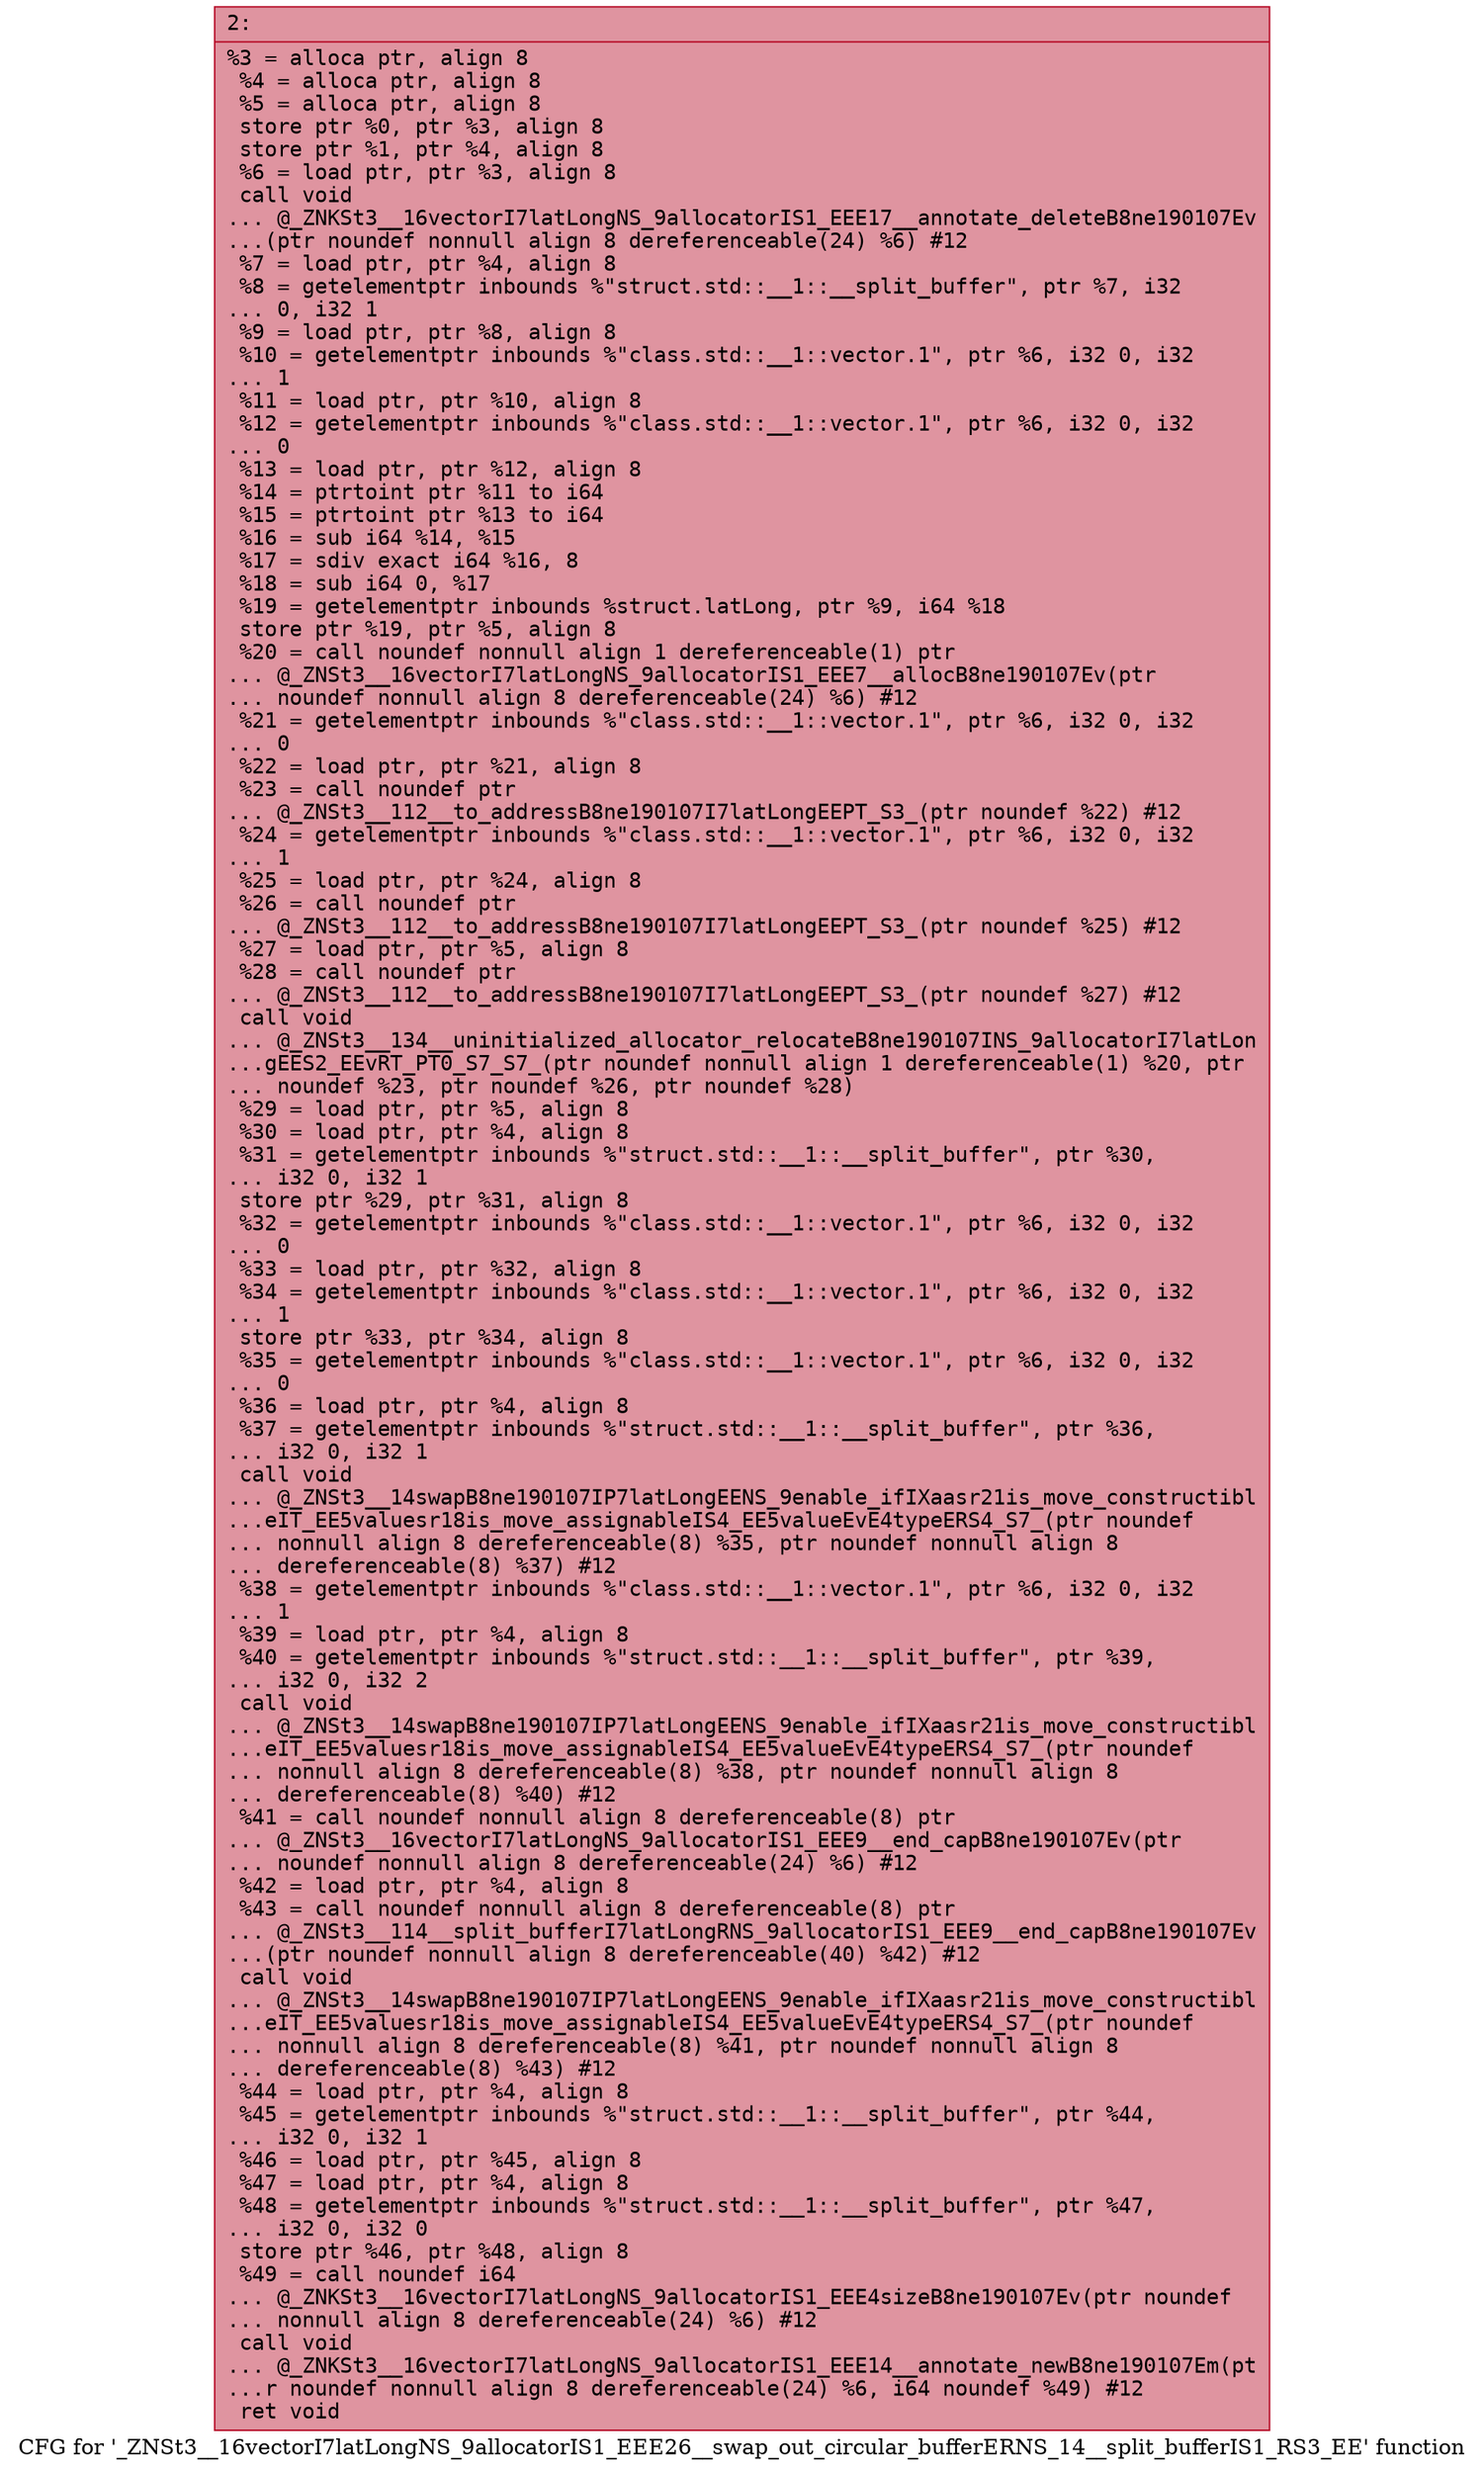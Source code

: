 digraph "CFG for '_ZNSt3__16vectorI7latLongNS_9allocatorIS1_EEE26__swap_out_circular_bufferERNS_14__split_bufferIS1_RS3_EE' function" {
	label="CFG for '_ZNSt3__16vectorI7latLongNS_9allocatorIS1_EEE26__swap_out_circular_bufferERNS_14__split_bufferIS1_RS3_EE' function";

	Node0x600001761270 [shape=record,color="#b70d28ff", style=filled, fillcolor="#b70d2870" fontname="Courier",label="{2:\l|  %3 = alloca ptr, align 8\l  %4 = alloca ptr, align 8\l  %5 = alloca ptr, align 8\l  store ptr %0, ptr %3, align 8\l  store ptr %1, ptr %4, align 8\l  %6 = load ptr, ptr %3, align 8\l  call void\l... @_ZNKSt3__16vectorI7latLongNS_9allocatorIS1_EEE17__annotate_deleteB8ne190107Ev\l...(ptr noundef nonnull align 8 dereferenceable(24) %6) #12\l  %7 = load ptr, ptr %4, align 8\l  %8 = getelementptr inbounds %\"struct.std::__1::__split_buffer\", ptr %7, i32\l... 0, i32 1\l  %9 = load ptr, ptr %8, align 8\l  %10 = getelementptr inbounds %\"class.std::__1::vector.1\", ptr %6, i32 0, i32\l... 1\l  %11 = load ptr, ptr %10, align 8\l  %12 = getelementptr inbounds %\"class.std::__1::vector.1\", ptr %6, i32 0, i32\l... 0\l  %13 = load ptr, ptr %12, align 8\l  %14 = ptrtoint ptr %11 to i64\l  %15 = ptrtoint ptr %13 to i64\l  %16 = sub i64 %14, %15\l  %17 = sdiv exact i64 %16, 8\l  %18 = sub i64 0, %17\l  %19 = getelementptr inbounds %struct.latLong, ptr %9, i64 %18\l  store ptr %19, ptr %5, align 8\l  %20 = call noundef nonnull align 1 dereferenceable(1) ptr\l... @_ZNSt3__16vectorI7latLongNS_9allocatorIS1_EEE7__allocB8ne190107Ev(ptr\l... noundef nonnull align 8 dereferenceable(24) %6) #12\l  %21 = getelementptr inbounds %\"class.std::__1::vector.1\", ptr %6, i32 0, i32\l... 0\l  %22 = load ptr, ptr %21, align 8\l  %23 = call noundef ptr\l... @_ZNSt3__112__to_addressB8ne190107I7latLongEEPT_S3_(ptr noundef %22) #12\l  %24 = getelementptr inbounds %\"class.std::__1::vector.1\", ptr %6, i32 0, i32\l... 1\l  %25 = load ptr, ptr %24, align 8\l  %26 = call noundef ptr\l... @_ZNSt3__112__to_addressB8ne190107I7latLongEEPT_S3_(ptr noundef %25) #12\l  %27 = load ptr, ptr %5, align 8\l  %28 = call noundef ptr\l... @_ZNSt3__112__to_addressB8ne190107I7latLongEEPT_S3_(ptr noundef %27) #12\l  call void\l... @_ZNSt3__134__uninitialized_allocator_relocateB8ne190107INS_9allocatorI7latLon\l...gEES2_EEvRT_PT0_S7_S7_(ptr noundef nonnull align 1 dereferenceable(1) %20, ptr\l... noundef %23, ptr noundef %26, ptr noundef %28)\l  %29 = load ptr, ptr %5, align 8\l  %30 = load ptr, ptr %4, align 8\l  %31 = getelementptr inbounds %\"struct.std::__1::__split_buffer\", ptr %30,\l... i32 0, i32 1\l  store ptr %29, ptr %31, align 8\l  %32 = getelementptr inbounds %\"class.std::__1::vector.1\", ptr %6, i32 0, i32\l... 0\l  %33 = load ptr, ptr %32, align 8\l  %34 = getelementptr inbounds %\"class.std::__1::vector.1\", ptr %6, i32 0, i32\l... 1\l  store ptr %33, ptr %34, align 8\l  %35 = getelementptr inbounds %\"class.std::__1::vector.1\", ptr %6, i32 0, i32\l... 0\l  %36 = load ptr, ptr %4, align 8\l  %37 = getelementptr inbounds %\"struct.std::__1::__split_buffer\", ptr %36,\l... i32 0, i32 1\l  call void\l... @_ZNSt3__14swapB8ne190107IP7latLongEENS_9enable_ifIXaasr21is_move_constructibl\l...eIT_EE5valuesr18is_move_assignableIS4_EE5valueEvE4typeERS4_S7_(ptr noundef\l... nonnull align 8 dereferenceable(8) %35, ptr noundef nonnull align 8\l... dereferenceable(8) %37) #12\l  %38 = getelementptr inbounds %\"class.std::__1::vector.1\", ptr %6, i32 0, i32\l... 1\l  %39 = load ptr, ptr %4, align 8\l  %40 = getelementptr inbounds %\"struct.std::__1::__split_buffer\", ptr %39,\l... i32 0, i32 2\l  call void\l... @_ZNSt3__14swapB8ne190107IP7latLongEENS_9enable_ifIXaasr21is_move_constructibl\l...eIT_EE5valuesr18is_move_assignableIS4_EE5valueEvE4typeERS4_S7_(ptr noundef\l... nonnull align 8 dereferenceable(8) %38, ptr noundef nonnull align 8\l... dereferenceable(8) %40) #12\l  %41 = call noundef nonnull align 8 dereferenceable(8) ptr\l... @_ZNSt3__16vectorI7latLongNS_9allocatorIS1_EEE9__end_capB8ne190107Ev(ptr\l... noundef nonnull align 8 dereferenceable(24) %6) #12\l  %42 = load ptr, ptr %4, align 8\l  %43 = call noundef nonnull align 8 dereferenceable(8) ptr\l... @_ZNSt3__114__split_bufferI7latLongRNS_9allocatorIS1_EEE9__end_capB8ne190107Ev\l...(ptr noundef nonnull align 8 dereferenceable(40) %42) #12\l  call void\l... @_ZNSt3__14swapB8ne190107IP7latLongEENS_9enable_ifIXaasr21is_move_constructibl\l...eIT_EE5valuesr18is_move_assignableIS4_EE5valueEvE4typeERS4_S7_(ptr noundef\l... nonnull align 8 dereferenceable(8) %41, ptr noundef nonnull align 8\l... dereferenceable(8) %43) #12\l  %44 = load ptr, ptr %4, align 8\l  %45 = getelementptr inbounds %\"struct.std::__1::__split_buffer\", ptr %44,\l... i32 0, i32 1\l  %46 = load ptr, ptr %45, align 8\l  %47 = load ptr, ptr %4, align 8\l  %48 = getelementptr inbounds %\"struct.std::__1::__split_buffer\", ptr %47,\l... i32 0, i32 0\l  store ptr %46, ptr %48, align 8\l  %49 = call noundef i64\l... @_ZNKSt3__16vectorI7latLongNS_9allocatorIS1_EEE4sizeB8ne190107Ev(ptr noundef\l... nonnull align 8 dereferenceable(24) %6) #12\l  call void\l... @_ZNKSt3__16vectorI7latLongNS_9allocatorIS1_EEE14__annotate_newB8ne190107Em(pt\l...r noundef nonnull align 8 dereferenceable(24) %6, i64 noundef %49) #12\l  ret void\l}"];
}
